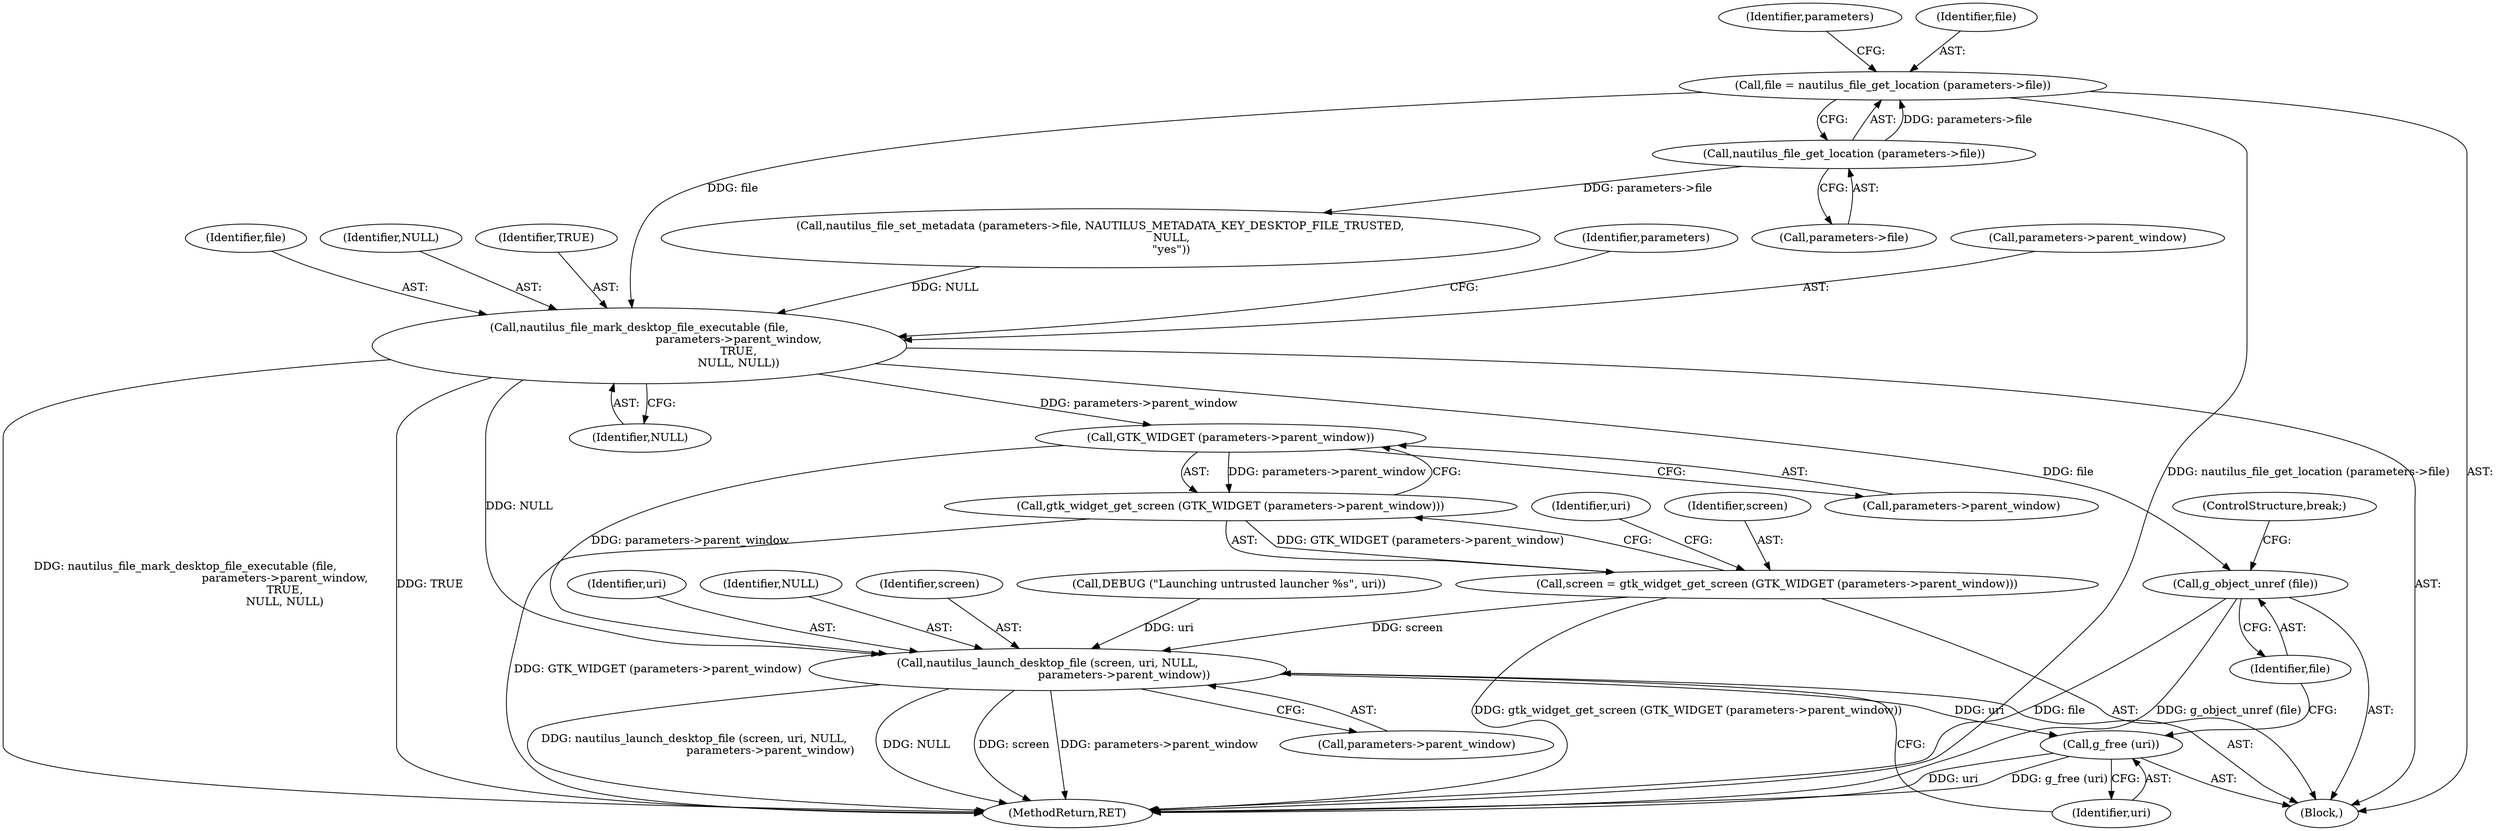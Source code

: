 digraph "0_nautilus_1630f53481f445ada0a455e9979236d31a8d3bb0_6@pointer" {
"1000116" [label="(Call,file = nautilus_file_get_location (parameters->file))"];
"1000118" [label="(Call,nautilus_file_get_location (parameters->file))"];
"1000129" [label="(Call,nautilus_file_mark_desktop_file_executable (file,\n                                                        parameters->parent_window,\n                                                        TRUE,\n                                                        NULL, NULL))"];
"1000144" [label="(Call,GTK_WIDGET (parameters->parent_window))"];
"1000143" [label="(Call,gtk_widget_get_screen (GTK_WIDGET (parameters->parent_window)))"];
"1000141" [label="(Call,screen = gtk_widget_get_screen (GTK_WIDGET (parameters->parent_window)))"];
"1000157" [label="(Call,nautilus_launch_desktop_file (screen, uri, NULL,\n                                           parameters->parent_window))"];
"1000164" [label="(Call,g_free (uri))"];
"1000166" [label="(Call,g_object_unref (file))"];
"1000165" [label="(Identifier,uri)"];
"1000177" [label="(MethodReturn,RET)"];
"1000164" [label="(Call,g_free (uri))"];
"1000122" [label="(Call,nautilus_file_set_metadata (parameters->file, NAUTILUS_METADATA_KEY_DESKTOP_FILE_TRUSTED,\n                                        NULL,\n                                        \"yes\"))"];
"1000139" [label="(Identifier,parameters)"];
"1000116" [label="(Call,file = nautilus_file_get_location (parameters->file))"];
"1000166" [label="(Call,g_object_unref (file))"];
"1000144" [label="(Call,GTK_WIDGET (parameters->parent_window))"];
"1000118" [label="(Call,nautilus_file_get_location (parameters->file))"];
"1000160" [label="(Identifier,NULL)"];
"1000158" [label="(Identifier,screen)"];
"1000154" [label="(Call,DEBUG (\"Launching untrusted launcher %s\", uri))"];
"1000131" [label="(Call,parameters->parent_window)"];
"1000136" [label="(Identifier,NULL)"];
"1000115" [label="(Block,)"];
"1000129" [label="(Call,nautilus_file_mark_desktop_file_executable (file,\n                                                        parameters->parent_window,\n                                                        TRUE,\n                                                        NULL, NULL))"];
"1000167" [label="(Identifier,file)"];
"1000149" [label="(Identifier,uri)"];
"1000143" [label="(Call,gtk_widget_get_screen (GTK_WIDGET (parameters->parent_window)))"];
"1000142" [label="(Identifier,screen)"];
"1000130" [label="(Identifier,file)"];
"1000135" [label="(Identifier,NULL)"];
"1000134" [label="(Identifier,TRUE)"];
"1000157" [label="(Call,nautilus_launch_desktop_file (screen, uri, NULL,\n                                           parameters->parent_window))"];
"1000161" [label="(Call,parameters->parent_window)"];
"1000141" [label="(Call,screen = gtk_widget_get_screen (GTK_WIDGET (parameters->parent_window)))"];
"1000124" [label="(Identifier,parameters)"];
"1000117" [label="(Identifier,file)"];
"1000159" [label="(Identifier,uri)"];
"1000168" [label="(ControlStructure,break;)"];
"1000119" [label="(Call,parameters->file)"];
"1000145" [label="(Call,parameters->parent_window)"];
"1000116" -> "1000115"  [label="AST: "];
"1000116" -> "1000118"  [label="CFG: "];
"1000117" -> "1000116"  [label="AST: "];
"1000118" -> "1000116"  [label="AST: "];
"1000124" -> "1000116"  [label="CFG: "];
"1000116" -> "1000177"  [label="DDG: nautilus_file_get_location (parameters->file)"];
"1000118" -> "1000116"  [label="DDG: parameters->file"];
"1000116" -> "1000129"  [label="DDG: file"];
"1000118" -> "1000119"  [label="CFG: "];
"1000119" -> "1000118"  [label="AST: "];
"1000118" -> "1000122"  [label="DDG: parameters->file"];
"1000129" -> "1000115"  [label="AST: "];
"1000129" -> "1000136"  [label="CFG: "];
"1000130" -> "1000129"  [label="AST: "];
"1000131" -> "1000129"  [label="AST: "];
"1000134" -> "1000129"  [label="AST: "];
"1000135" -> "1000129"  [label="AST: "];
"1000136" -> "1000129"  [label="AST: "];
"1000139" -> "1000129"  [label="CFG: "];
"1000129" -> "1000177"  [label="DDG: nautilus_file_mark_desktop_file_executable (file,\n                                                        parameters->parent_window,\n                                                        TRUE,\n                                                        NULL, NULL)"];
"1000129" -> "1000177"  [label="DDG: TRUE"];
"1000122" -> "1000129"  [label="DDG: NULL"];
"1000129" -> "1000144"  [label="DDG: parameters->parent_window"];
"1000129" -> "1000157"  [label="DDG: NULL"];
"1000129" -> "1000166"  [label="DDG: file"];
"1000144" -> "1000143"  [label="AST: "];
"1000144" -> "1000145"  [label="CFG: "];
"1000145" -> "1000144"  [label="AST: "];
"1000143" -> "1000144"  [label="CFG: "];
"1000144" -> "1000143"  [label="DDG: parameters->parent_window"];
"1000144" -> "1000157"  [label="DDG: parameters->parent_window"];
"1000143" -> "1000141"  [label="AST: "];
"1000141" -> "1000143"  [label="CFG: "];
"1000143" -> "1000177"  [label="DDG: GTK_WIDGET (parameters->parent_window)"];
"1000143" -> "1000141"  [label="DDG: GTK_WIDGET (parameters->parent_window)"];
"1000141" -> "1000115"  [label="AST: "];
"1000142" -> "1000141"  [label="AST: "];
"1000149" -> "1000141"  [label="CFG: "];
"1000141" -> "1000177"  [label="DDG: gtk_widget_get_screen (GTK_WIDGET (parameters->parent_window))"];
"1000141" -> "1000157"  [label="DDG: screen"];
"1000157" -> "1000115"  [label="AST: "];
"1000157" -> "1000161"  [label="CFG: "];
"1000158" -> "1000157"  [label="AST: "];
"1000159" -> "1000157"  [label="AST: "];
"1000160" -> "1000157"  [label="AST: "];
"1000161" -> "1000157"  [label="AST: "];
"1000165" -> "1000157"  [label="CFG: "];
"1000157" -> "1000177"  [label="DDG: nautilus_launch_desktop_file (screen, uri, NULL,\n                                           parameters->parent_window)"];
"1000157" -> "1000177"  [label="DDG: NULL"];
"1000157" -> "1000177"  [label="DDG: screen"];
"1000157" -> "1000177"  [label="DDG: parameters->parent_window"];
"1000154" -> "1000157"  [label="DDG: uri"];
"1000157" -> "1000164"  [label="DDG: uri"];
"1000164" -> "1000115"  [label="AST: "];
"1000164" -> "1000165"  [label="CFG: "];
"1000165" -> "1000164"  [label="AST: "];
"1000167" -> "1000164"  [label="CFG: "];
"1000164" -> "1000177"  [label="DDG: uri"];
"1000164" -> "1000177"  [label="DDG: g_free (uri)"];
"1000166" -> "1000115"  [label="AST: "];
"1000166" -> "1000167"  [label="CFG: "];
"1000167" -> "1000166"  [label="AST: "];
"1000168" -> "1000166"  [label="CFG: "];
"1000166" -> "1000177"  [label="DDG: g_object_unref (file)"];
"1000166" -> "1000177"  [label="DDG: file"];
}
